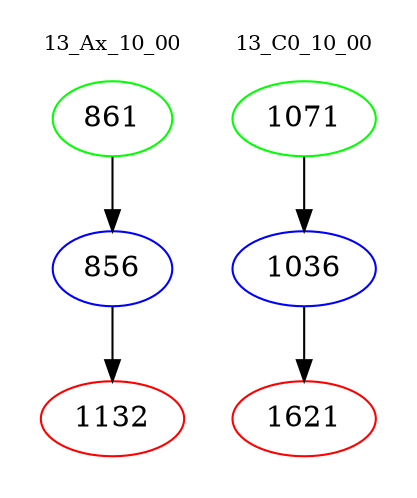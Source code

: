 digraph{
subgraph cluster_0 {
color = white
label = "13_Ax_10_00";
fontsize=10;
T0_861 [label="861", color="green"]
T0_861 -> T0_856 [color="black"]
T0_856 [label="856", color="blue"]
T0_856 -> T0_1132 [color="black"]
T0_1132 [label="1132", color="red"]
}
subgraph cluster_1 {
color = white
label = "13_C0_10_00";
fontsize=10;
T1_1071 [label="1071", color="green"]
T1_1071 -> T1_1036 [color="black"]
T1_1036 [label="1036", color="blue"]
T1_1036 -> T1_1621 [color="black"]
T1_1621 [label="1621", color="red"]
}
}
